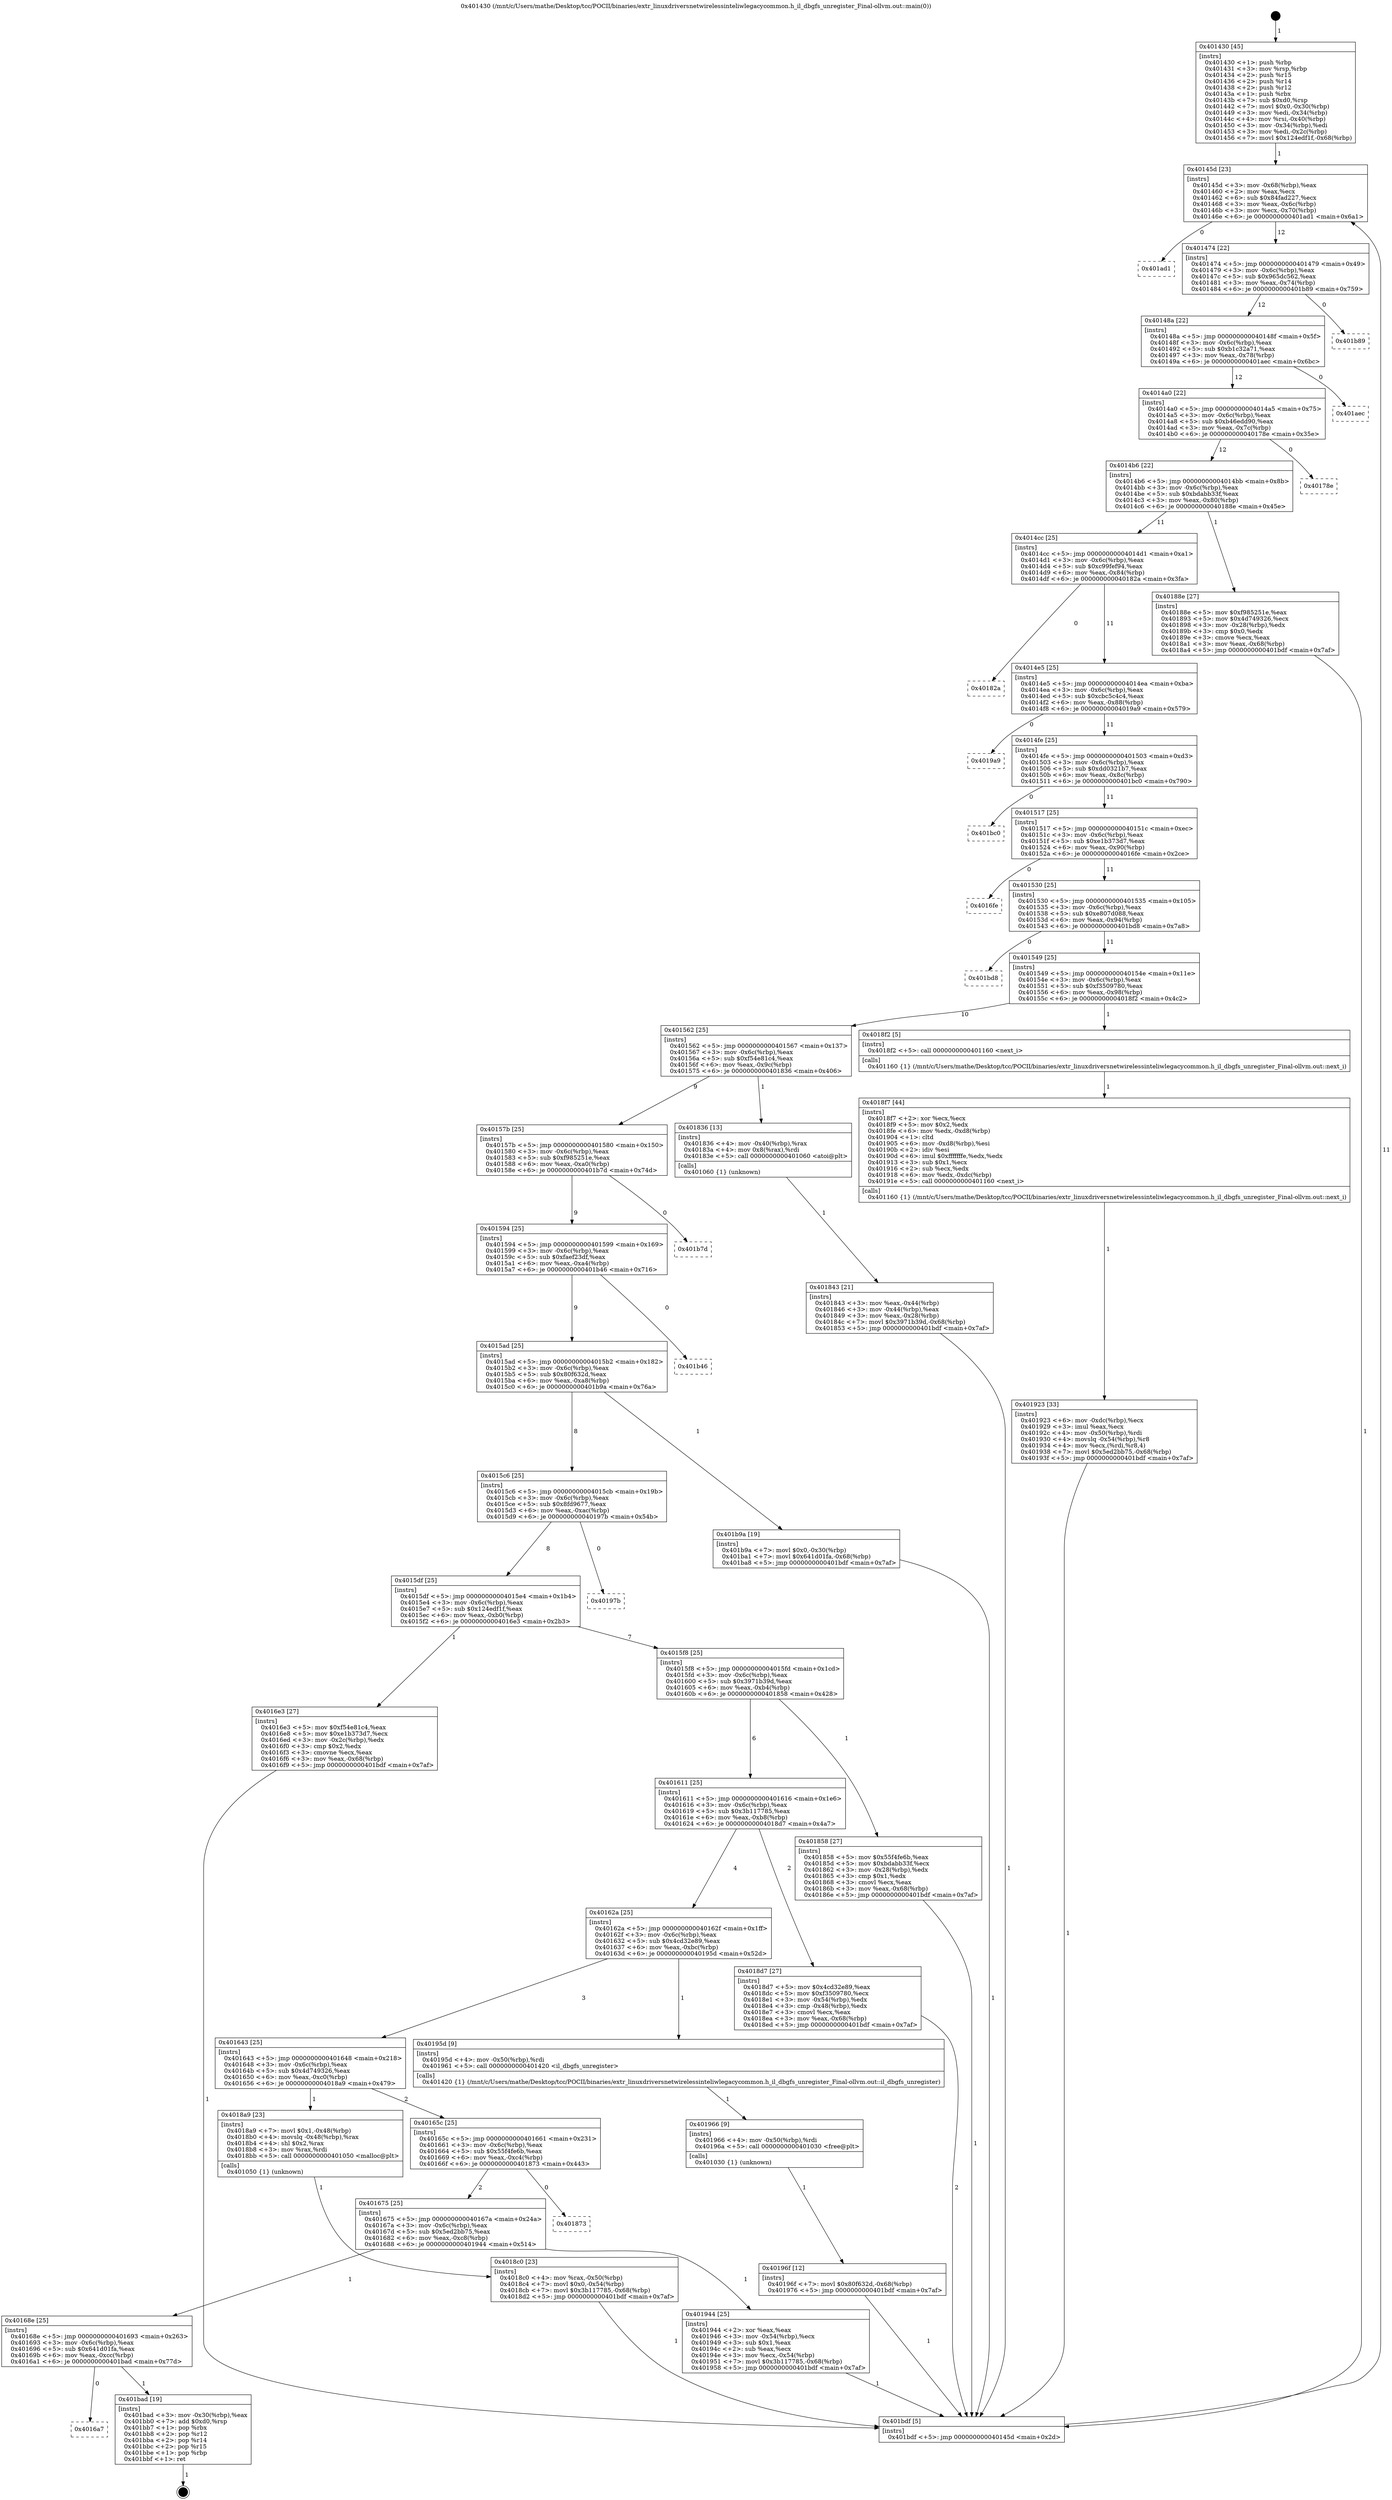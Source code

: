 digraph "0x401430" {
  label = "0x401430 (/mnt/c/Users/mathe/Desktop/tcc/POCII/binaries/extr_linuxdriversnetwirelessinteliwlegacycommon.h_il_dbgfs_unregister_Final-ollvm.out::main(0))"
  labelloc = "t"
  node[shape=record]

  Entry [label="",width=0.3,height=0.3,shape=circle,fillcolor=black,style=filled]
  "0x40145d" [label="{
     0x40145d [23]\l
     | [instrs]\l
     &nbsp;&nbsp;0x40145d \<+3\>: mov -0x68(%rbp),%eax\l
     &nbsp;&nbsp;0x401460 \<+2\>: mov %eax,%ecx\l
     &nbsp;&nbsp;0x401462 \<+6\>: sub $0x84fad227,%ecx\l
     &nbsp;&nbsp;0x401468 \<+3\>: mov %eax,-0x6c(%rbp)\l
     &nbsp;&nbsp;0x40146b \<+3\>: mov %ecx,-0x70(%rbp)\l
     &nbsp;&nbsp;0x40146e \<+6\>: je 0000000000401ad1 \<main+0x6a1\>\l
  }"]
  "0x401ad1" [label="{
     0x401ad1\l
  }", style=dashed]
  "0x401474" [label="{
     0x401474 [22]\l
     | [instrs]\l
     &nbsp;&nbsp;0x401474 \<+5\>: jmp 0000000000401479 \<main+0x49\>\l
     &nbsp;&nbsp;0x401479 \<+3\>: mov -0x6c(%rbp),%eax\l
     &nbsp;&nbsp;0x40147c \<+5\>: sub $0x965dc562,%eax\l
     &nbsp;&nbsp;0x401481 \<+3\>: mov %eax,-0x74(%rbp)\l
     &nbsp;&nbsp;0x401484 \<+6\>: je 0000000000401b89 \<main+0x759\>\l
  }"]
  Exit [label="",width=0.3,height=0.3,shape=circle,fillcolor=black,style=filled,peripheries=2]
  "0x401b89" [label="{
     0x401b89\l
  }", style=dashed]
  "0x40148a" [label="{
     0x40148a [22]\l
     | [instrs]\l
     &nbsp;&nbsp;0x40148a \<+5\>: jmp 000000000040148f \<main+0x5f\>\l
     &nbsp;&nbsp;0x40148f \<+3\>: mov -0x6c(%rbp),%eax\l
     &nbsp;&nbsp;0x401492 \<+5\>: sub $0xb1c32a71,%eax\l
     &nbsp;&nbsp;0x401497 \<+3\>: mov %eax,-0x78(%rbp)\l
     &nbsp;&nbsp;0x40149a \<+6\>: je 0000000000401aec \<main+0x6bc\>\l
  }"]
  "0x4016a7" [label="{
     0x4016a7\l
  }", style=dashed]
  "0x401aec" [label="{
     0x401aec\l
  }", style=dashed]
  "0x4014a0" [label="{
     0x4014a0 [22]\l
     | [instrs]\l
     &nbsp;&nbsp;0x4014a0 \<+5\>: jmp 00000000004014a5 \<main+0x75\>\l
     &nbsp;&nbsp;0x4014a5 \<+3\>: mov -0x6c(%rbp),%eax\l
     &nbsp;&nbsp;0x4014a8 \<+5\>: sub $0xb46edd90,%eax\l
     &nbsp;&nbsp;0x4014ad \<+3\>: mov %eax,-0x7c(%rbp)\l
     &nbsp;&nbsp;0x4014b0 \<+6\>: je 000000000040178e \<main+0x35e\>\l
  }"]
  "0x401bad" [label="{
     0x401bad [19]\l
     | [instrs]\l
     &nbsp;&nbsp;0x401bad \<+3\>: mov -0x30(%rbp),%eax\l
     &nbsp;&nbsp;0x401bb0 \<+7\>: add $0xd0,%rsp\l
     &nbsp;&nbsp;0x401bb7 \<+1\>: pop %rbx\l
     &nbsp;&nbsp;0x401bb8 \<+2\>: pop %r12\l
     &nbsp;&nbsp;0x401bba \<+2\>: pop %r14\l
     &nbsp;&nbsp;0x401bbc \<+2\>: pop %r15\l
     &nbsp;&nbsp;0x401bbe \<+1\>: pop %rbp\l
     &nbsp;&nbsp;0x401bbf \<+1\>: ret\l
  }"]
  "0x40178e" [label="{
     0x40178e\l
  }", style=dashed]
  "0x4014b6" [label="{
     0x4014b6 [22]\l
     | [instrs]\l
     &nbsp;&nbsp;0x4014b6 \<+5\>: jmp 00000000004014bb \<main+0x8b\>\l
     &nbsp;&nbsp;0x4014bb \<+3\>: mov -0x6c(%rbp),%eax\l
     &nbsp;&nbsp;0x4014be \<+5\>: sub $0xbdabb33f,%eax\l
     &nbsp;&nbsp;0x4014c3 \<+3\>: mov %eax,-0x80(%rbp)\l
     &nbsp;&nbsp;0x4014c6 \<+6\>: je 000000000040188e \<main+0x45e\>\l
  }"]
  "0x40196f" [label="{
     0x40196f [12]\l
     | [instrs]\l
     &nbsp;&nbsp;0x40196f \<+7\>: movl $0x80f632d,-0x68(%rbp)\l
     &nbsp;&nbsp;0x401976 \<+5\>: jmp 0000000000401bdf \<main+0x7af\>\l
  }"]
  "0x40188e" [label="{
     0x40188e [27]\l
     | [instrs]\l
     &nbsp;&nbsp;0x40188e \<+5\>: mov $0xf985251e,%eax\l
     &nbsp;&nbsp;0x401893 \<+5\>: mov $0x4d749326,%ecx\l
     &nbsp;&nbsp;0x401898 \<+3\>: mov -0x28(%rbp),%edx\l
     &nbsp;&nbsp;0x40189b \<+3\>: cmp $0x0,%edx\l
     &nbsp;&nbsp;0x40189e \<+3\>: cmove %ecx,%eax\l
     &nbsp;&nbsp;0x4018a1 \<+3\>: mov %eax,-0x68(%rbp)\l
     &nbsp;&nbsp;0x4018a4 \<+5\>: jmp 0000000000401bdf \<main+0x7af\>\l
  }"]
  "0x4014cc" [label="{
     0x4014cc [25]\l
     | [instrs]\l
     &nbsp;&nbsp;0x4014cc \<+5\>: jmp 00000000004014d1 \<main+0xa1\>\l
     &nbsp;&nbsp;0x4014d1 \<+3\>: mov -0x6c(%rbp),%eax\l
     &nbsp;&nbsp;0x4014d4 \<+5\>: sub $0xc99fef94,%eax\l
     &nbsp;&nbsp;0x4014d9 \<+6\>: mov %eax,-0x84(%rbp)\l
     &nbsp;&nbsp;0x4014df \<+6\>: je 000000000040182a \<main+0x3fa\>\l
  }"]
  "0x401966" [label="{
     0x401966 [9]\l
     | [instrs]\l
     &nbsp;&nbsp;0x401966 \<+4\>: mov -0x50(%rbp),%rdi\l
     &nbsp;&nbsp;0x40196a \<+5\>: call 0000000000401030 \<free@plt\>\l
     | [calls]\l
     &nbsp;&nbsp;0x401030 \{1\} (unknown)\l
  }"]
  "0x40182a" [label="{
     0x40182a\l
  }", style=dashed]
  "0x4014e5" [label="{
     0x4014e5 [25]\l
     | [instrs]\l
     &nbsp;&nbsp;0x4014e5 \<+5\>: jmp 00000000004014ea \<main+0xba\>\l
     &nbsp;&nbsp;0x4014ea \<+3\>: mov -0x6c(%rbp),%eax\l
     &nbsp;&nbsp;0x4014ed \<+5\>: sub $0xcbc5c4c4,%eax\l
     &nbsp;&nbsp;0x4014f2 \<+6\>: mov %eax,-0x88(%rbp)\l
     &nbsp;&nbsp;0x4014f8 \<+6\>: je 00000000004019a9 \<main+0x579\>\l
  }"]
  "0x40168e" [label="{
     0x40168e [25]\l
     | [instrs]\l
     &nbsp;&nbsp;0x40168e \<+5\>: jmp 0000000000401693 \<main+0x263\>\l
     &nbsp;&nbsp;0x401693 \<+3\>: mov -0x6c(%rbp),%eax\l
     &nbsp;&nbsp;0x401696 \<+5\>: sub $0x641d01fa,%eax\l
     &nbsp;&nbsp;0x40169b \<+6\>: mov %eax,-0xcc(%rbp)\l
     &nbsp;&nbsp;0x4016a1 \<+6\>: je 0000000000401bad \<main+0x77d\>\l
  }"]
  "0x4019a9" [label="{
     0x4019a9\l
  }", style=dashed]
  "0x4014fe" [label="{
     0x4014fe [25]\l
     | [instrs]\l
     &nbsp;&nbsp;0x4014fe \<+5\>: jmp 0000000000401503 \<main+0xd3\>\l
     &nbsp;&nbsp;0x401503 \<+3\>: mov -0x6c(%rbp),%eax\l
     &nbsp;&nbsp;0x401506 \<+5\>: sub $0xdd0321b7,%eax\l
     &nbsp;&nbsp;0x40150b \<+6\>: mov %eax,-0x8c(%rbp)\l
     &nbsp;&nbsp;0x401511 \<+6\>: je 0000000000401bc0 \<main+0x790\>\l
  }"]
  "0x401944" [label="{
     0x401944 [25]\l
     | [instrs]\l
     &nbsp;&nbsp;0x401944 \<+2\>: xor %eax,%eax\l
     &nbsp;&nbsp;0x401946 \<+3\>: mov -0x54(%rbp),%ecx\l
     &nbsp;&nbsp;0x401949 \<+3\>: sub $0x1,%eax\l
     &nbsp;&nbsp;0x40194c \<+2\>: sub %eax,%ecx\l
     &nbsp;&nbsp;0x40194e \<+3\>: mov %ecx,-0x54(%rbp)\l
     &nbsp;&nbsp;0x401951 \<+7\>: movl $0x3b117785,-0x68(%rbp)\l
     &nbsp;&nbsp;0x401958 \<+5\>: jmp 0000000000401bdf \<main+0x7af\>\l
  }"]
  "0x401bc0" [label="{
     0x401bc0\l
  }", style=dashed]
  "0x401517" [label="{
     0x401517 [25]\l
     | [instrs]\l
     &nbsp;&nbsp;0x401517 \<+5\>: jmp 000000000040151c \<main+0xec\>\l
     &nbsp;&nbsp;0x40151c \<+3\>: mov -0x6c(%rbp),%eax\l
     &nbsp;&nbsp;0x40151f \<+5\>: sub $0xe1b373d7,%eax\l
     &nbsp;&nbsp;0x401524 \<+6\>: mov %eax,-0x90(%rbp)\l
     &nbsp;&nbsp;0x40152a \<+6\>: je 00000000004016fe \<main+0x2ce\>\l
  }"]
  "0x401675" [label="{
     0x401675 [25]\l
     | [instrs]\l
     &nbsp;&nbsp;0x401675 \<+5\>: jmp 000000000040167a \<main+0x24a\>\l
     &nbsp;&nbsp;0x40167a \<+3\>: mov -0x6c(%rbp),%eax\l
     &nbsp;&nbsp;0x40167d \<+5\>: sub $0x5ed2bb75,%eax\l
     &nbsp;&nbsp;0x401682 \<+6\>: mov %eax,-0xc8(%rbp)\l
     &nbsp;&nbsp;0x401688 \<+6\>: je 0000000000401944 \<main+0x514\>\l
  }"]
  "0x4016fe" [label="{
     0x4016fe\l
  }", style=dashed]
  "0x401530" [label="{
     0x401530 [25]\l
     | [instrs]\l
     &nbsp;&nbsp;0x401530 \<+5\>: jmp 0000000000401535 \<main+0x105\>\l
     &nbsp;&nbsp;0x401535 \<+3\>: mov -0x6c(%rbp),%eax\l
     &nbsp;&nbsp;0x401538 \<+5\>: sub $0xe807d088,%eax\l
     &nbsp;&nbsp;0x40153d \<+6\>: mov %eax,-0x94(%rbp)\l
     &nbsp;&nbsp;0x401543 \<+6\>: je 0000000000401bd8 \<main+0x7a8\>\l
  }"]
  "0x401873" [label="{
     0x401873\l
  }", style=dashed]
  "0x401bd8" [label="{
     0x401bd8\l
  }", style=dashed]
  "0x401549" [label="{
     0x401549 [25]\l
     | [instrs]\l
     &nbsp;&nbsp;0x401549 \<+5\>: jmp 000000000040154e \<main+0x11e\>\l
     &nbsp;&nbsp;0x40154e \<+3\>: mov -0x6c(%rbp),%eax\l
     &nbsp;&nbsp;0x401551 \<+5\>: sub $0xf3509780,%eax\l
     &nbsp;&nbsp;0x401556 \<+6\>: mov %eax,-0x98(%rbp)\l
     &nbsp;&nbsp;0x40155c \<+6\>: je 00000000004018f2 \<main+0x4c2\>\l
  }"]
  "0x401923" [label="{
     0x401923 [33]\l
     | [instrs]\l
     &nbsp;&nbsp;0x401923 \<+6\>: mov -0xdc(%rbp),%ecx\l
     &nbsp;&nbsp;0x401929 \<+3\>: imul %eax,%ecx\l
     &nbsp;&nbsp;0x40192c \<+4\>: mov -0x50(%rbp),%rdi\l
     &nbsp;&nbsp;0x401930 \<+4\>: movslq -0x54(%rbp),%r8\l
     &nbsp;&nbsp;0x401934 \<+4\>: mov %ecx,(%rdi,%r8,4)\l
     &nbsp;&nbsp;0x401938 \<+7\>: movl $0x5ed2bb75,-0x68(%rbp)\l
     &nbsp;&nbsp;0x40193f \<+5\>: jmp 0000000000401bdf \<main+0x7af\>\l
  }"]
  "0x4018f2" [label="{
     0x4018f2 [5]\l
     | [instrs]\l
     &nbsp;&nbsp;0x4018f2 \<+5\>: call 0000000000401160 \<next_i\>\l
     | [calls]\l
     &nbsp;&nbsp;0x401160 \{1\} (/mnt/c/Users/mathe/Desktop/tcc/POCII/binaries/extr_linuxdriversnetwirelessinteliwlegacycommon.h_il_dbgfs_unregister_Final-ollvm.out::next_i)\l
  }"]
  "0x401562" [label="{
     0x401562 [25]\l
     | [instrs]\l
     &nbsp;&nbsp;0x401562 \<+5\>: jmp 0000000000401567 \<main+0x137\>\l
     &nbsp;&nbsp;0x401567 \<+3\>: mov -0x6c(%rbp),%eax\l
     &nbsp;&nbsp;0x40156a \<+5\>: sub $0xf54e81c4,%eax\l
     &nbsp;&nbsp;0x40156f \<+6\>: mov %eax,-0x9c(%rbp)\l
     &nbsp;&nbsp;0x401575 \<+6\>: je 0000000000401836 \<main+0x406\>\l
  }"]
  "0x4018f7" [label="{
     0x4018f7 [44]\l
     | [instrs]\l
     &nbsp;&nbsp;0x4018f7 \<+2\>: xor %ecx,%ecx\l
     &nbsp;&nbsp;0x4018f9 \<+5\>: mov $0x2,%edx\l
     &nbsp;&nbsp;0x4018fe \<+6\>: mov %edx,-0xd8(%rbp)\l
     &nbsp;&nbsp;0x401904 \<+1\>: cltd\l
     &nbsp;&nbsp;0x401905 \<+6\>: mov -0xd8(%rbp),%esi\l
     &nbsp;&nbsp;0x40190b \<+2\>: idiv %esi\l
     &nbsp;&nbsp;0x40190d \<+6\>: imul $0xfffffffe,%edx,%edx\l
     &nbsp;&nbsp;0x401913 \<+3\>: sub $0x1,%ecx\l
     &nbsp;&nbsp;0x401916 \<+2\>: sub %ecx,%edx\l
     &nbsp;&nbsp;0x401918 \<+6\>: mov %edx,-0xdc(%rbp)\l
     &nbsp;&nbsp;0x40191e \<+5\>: call 0000000000401160 \<next_i\>\l
     | [calls]\l
     &nbsp;&nbsp;0x401160 \{1\} (/mnt/c/Users/mathe/Desktop/tcc/POCII/binaries/extr_linuxdriversnetwirelessinteliwlegacycommon.h_il_dbgfs_unregister_Final-ollvm.out::next_i)\l
  }"]
  "0x401836" [label="{
     0x401836 [13]\l
     | [instrs]\l
     &nbsp;&nbsp;0x401836 \<+4\>: mov -0x40(%rbp),%rax\l
     &nbsp;&nbsp;0x40183a \<+4\>: mov 0x8(%rax),%rdi\l
     &nbsp;&nbsp;0x40183e \<+5\>: call 0000000000401060 \<atoi@plt\>\l
     | [calls]\l
     &nbsp;&nbsp;0x401060 \{1\} (unknown)\l
  }"]
  "0x40157b" [label="{
     0x40157b [25]\l
     | [instrs]\l
     &nbsp;&nbsp;0x40157b \<+5\>: jmp 0000000000401580 \<main+0x150\>\l
     &nbsp;&nbsp;0x401580 \<+3\>: mov -0x6c(%rbp),%eax\l
     &nbsp;&nbsp;0x401583 \<+5\>: sub $0xf985251e,%eax\l
     &nbsp;&nbsp;0x401588 \<+6\>: mov %eax,-0xa0(%rbp)\l
     &nbsp;&nbsp;0x40158e \<+6\>: je 0000000000401b7d \<main+0x74d\>\l
  }"]
  "0x4018c0" [label="{
     0x4018c0 [23]\l
     | [instrs]\l
     &nbsp;&nbsp;0x4018c0 \<+4\>: mov %rax,-0x50(%rbp)\l
     &nbsp;&nbsp;0x4018c4 \<+7\>: movl $0x0,-0x54(%rbp)\l
     &nbsp;&nbsp;0x4018cb \<+7\>: movl $0x3b117785,-0x68(%rbp)\l
     &nbsp;&nbsp;0x4018d2 \<+5\>: jmp 0000000000401bdf \<main+0x7af\>\l
  }"]
  "0x401b7d" [label="{
     0x401b7d\l
  }", style=dashed]
  "0x401594" [label="{
     0x401594 [25]\l
     | [instrs]\l
     &nbsp;&nbsp;0x401594 \<+5\>: jmp 0000000000401599 \<main+0x169\>\l
     &nbsp;&nbsp;0x401599 \<+3\>: mov -0x6c(%rbp),%eax\l
     &nbsp;&nbsp;0x40159c \<+5\>: sub $0xfaef23df,%eax\l
     &nbsp;&nbsp;0x4015a1 \<+6\>: mov %eax,-0xa4(%rbp)\l
     &nbsp;&nbsp;0x4015a7 \<+6\>: je 0000000000401b46 \<main+0x716\>\l
  }"]
  "0x40165c" [label="{
     0x40165c [25]\l
     | [instrs]\l
     &nbsp;&nbsp;0x40165c \<+5\>: jmp 0000000000401661 \<main+0x231\>\l
     &nbsp;&nbsp;0x401661 \<+3\>: mov -0x6c(%rbp),%eax\l
     &nbsp;&nbsp;0x401664 \<+5\>: sub $0x55f4fe6b,%eax\l
     &nbsp;&nbsp;0x401669 \<+6\>: mov %eax,-0xc4(%rbp)\l
     &nbsp;&nbsp;0x40166f \<+6\>: je 0000000000401873 \<main+0x443\>\l
  }"]
  "0x401b46" [label="{
     0x401b46\l
  }", style=dashed]
  "0x4015ad" [label="{
     0x4015ad [25]\l
     | [instrs]\l
     &nbsp;&nbsp;0x4015ad \<+5\>: jmp 00000000004015b2 \<main+0x182\>\l
     &nbsp;&nbsp;0x4015b2 \<+3\>: mov -0x6c(%rbp),%eax\l
     &nbsp;&nbsp;0x4015b5 \<+5\>: sub $0x80f632d,%eax\l
     &nbsp;&nbsp;0x4015ba \<+6\>: mov %eax,-0xa8(%rbp)\l
     &nbsp;&nbsp;0x4015c0 \<+6\>: je 0000000000401b9a \<main+0x76a\>\l
  }"]
  "0x4018a9" [label="{
     0x4018a9 [23]\l
     | [instrs]\l
     &nbsp;&nbsp;0x4018a9 \<+7\>: movl $0x1,-0x48(%rbp)\l
     &nbsp;&nbsp;0x4018b0 \<+4\>: movslq -0x48(%rbp),%rax\l
     &nbsp;&nbsp;0x4018b4 \<+4\>: shl $0x2,%rax\l
     &nbsp;&nbsp;0x4018b8 \<+3\>: mov %rax,%rdi\l
     &nbsp;&nbsp;0x4018bb \<+5\>: call 0000000000401050 \<malloc@plt\>\l
     | [calls]\l
     &nbsp;&nbsp;0x401050 \{1\} (unknown)\l
  }"]
  "0x401b9a" [label="{
     0x401b9a [19]\l
     | [instrs]\l
     &nbsp;&nbsp;0x401b9a \<+7\>: movl $0x0,-0x30(%rbp)\l
     &nbsp;&nbsp;0x401ba1 \<+7\>: movl $0x641d01fa,-0x68(%rbp)\l
     &nbsp;&nbsp;0x401ba8 \<+5\>: jmp 0000000000401bdf \<main+0x7af\>\l
  }"]
  "0x4015c6" [label="{
     0x4015c6 [25]\l
     | [instrs]\l
     &nbsp;&nbsp;0x4015c6 \<+5\>: jmp 00000000004015cb \<main+0x19b\>\l
     &nbsp;&nbsp;0x4015cb \<+3\>: mov -0x6c(%rbp),%eax\l
     &nbsp;&nbsp;0x4015ce \<+5\>: sub $0x8fd9677,%eax\l
     &nbsp;&nbsp;0x4015d3 \<+6\>: mov %eax,-0xac(%rbp)\l
     &nbsp;&nbsp;0x4015d9 \<+6\>: je 000000000040197b \<main+0x54b\>\l
  }"]
  "0x401643" [label="{
     0x401643 [25]\l
     | [instrs]\l
     &nbsp;&nbsp;0x401643 \<+5\>: jmp 0000000000401648 \<main+0x218\>\l
     &nbsp;&nbsp;0x401648 \<+3\>: mov -0x6c(%rbp),%eax\l
     &nbsp;&nbsp;0x40164b \<+5\>: sub $0x4d749326,%eax\l
     &nbsp;&nbsp;0x401650 \<+6\>: mov %eax,-0xc0(%rbp)\l
     &nbsp;&nbsp;0x401656 \<+6\>: je 00000000004018a9 \<main+0x479\>\l
  }"]
  "0x40197b" [label="{
     0x40197b\l
  }", style=dashed]
  "0x4015df" [label="{
     0x4015df [25]\l
     | [instrs]\l
     &nbsp;&nbsp;0x4015df \<+5\>: jmp 00000000004015e4 \<main+0x1b4\>\l
     &nbsp;&nbsp;0x4015e4 \<+3\>: mov -0x6c(%rbp),%eax\l
     &nbsp;&nbsp;0x4015e7 \<+5\>: sub $0x124edf1f,%eax\l
     &nbsp;&nbsp;0x4015ec \<+6\>: mov %eax,-0xb0(%rbp)\l
     &nbsp;&nbsp;0x4015f2 \<+6\>: je 00000000004016e3 \<main+0x2b3\>\l
  }"]
  "0x40195d" [label="{
     0x40195d [9]\l
     | [instrs]\l
     &nbsp;&nbsp;0x40195d \<+4\>: mov -0x50(%rbp),%rdi\l
     &nbsp;&nbsp;0x401961 \<+5\>: call 0000000000401420 \<il_dbgfs_unregister\>\l
     | [calls]\l
     &nbsp;&nbsp;0x401420 \{1\} (/mnt/c/Users/mathe/Desktop/tcc/POCII/binaries/extr_linuxdriversnetwirelessinteliwlegacycommon.h_il_dbgfs_unregister_Final-ollvm.out::il_dbgfs_unregister)\l
  }"]
  "0x4016e3" [label="{
     0x4016e3 [27]\l
     | [instrs]\l
     &nbsp;&nbsp;0x4016e3 \<+5\>: mov $0xf54e81c4,%eax\l
     &nbsp;&nbsp;0x4016e8 \<+5\>: mov $0xe1b373d7,%ecx\l
     &nbsp;&nbsp;0x4016ed \<+3\>: mov -0x2c(%rbp),%edx\l
     &nbsp;&nbsp;0x4016f0 \<+3\>: cmp $0x2,%edx\l
     &nbsp;&nbsp;0x4016f3 \<+3\>: cmovne %ecx,%eax\l
     &nbsp;&nbsp;0x4016f6 \<+3\>: mov %eax,-0x68(%rbp)\l
     &nbsp;&nbsp;0x4016f9 \<+5\>: jmp 0000000000401bdf \<main+0x7af\>\l
  }"]
  "0x4015f8" [label="{
     0x4015f8 [25]\l
     | [instrs]\l
     &nbsp;&nbsp;0x4015f8 \<+5\>: jmp 00000000004015fd \<main+0x1cd\>\l
     &nbsp;&nbsp;0x4015fd \<+3\>: mov -0x6c(%rbp),%eax\l
     &nbsp;&nbsp;0x401600 \<+5\>: sub $0x3971b39d,%eax\l
     &nbsp;&nbsp;0x401605 \<+6\>: mov %eax,-0xb4(%rbp)\l
     &nbsp;&nbsp;0x40160b \<+6\>: je 0000000000401858 \<main+0x428\>\l
  }"]
  "0x401bdf" [label="{
     0x401bdf [5]\l
     | [instrs]\l
     &nbsp;&nbsp;0x401bdf \<+5\>: jmp 000000000040145d \<main+0x2d\>\l
  }"]
  "0x401430" [label="{
     0x401430 [45]\l
     | [instrs]\l
     &nbsp;&nbsp;0x401430 \<+1\>: push %rbp\l
     &nbsp;&nbsp;0x401431 \<+3\>: mov %rsp,%rbp\l
     &nbsp;&nbsp;0x401434 \<+2\>: push %r15\l
     &nbsp;&nbsp;0x401436 \<+2\>: push %r14\l
     &nbsp;&nbsp;0x401438 \<+2\>: push %r12\l
     &nbsp;&nbsp;0x40143a \<+1\>: push %rbx\l
     &nbsp;&nbsp;0x40143b \<+7\>: sub $0xd0,%rsp\l
     &nbsp;&nbsp;0x401442 \<+7\>: movl $0x0,-0x30(%rbp)\l
     &nbsp;&nbsp;0x401449 \<+3\>: mov %edi,-0x34(%rbp)\l
     &nbsp;&nbsp;0x40144c \<+4\>: mov %rsi,-0x40(%rbp)\l
     &nbsp;&nbsp;0x401450 \<+3\>: mov -0x34(%rbp),%edi\l
     &nbsp;&nbsp;0x401453 \<+3\>: mov %edi,-0x2c(%rbp)\l
     &nbsp;&nbsp;0x401456 \<+7\>: movl $0x124edf1f,-0x68(%rbp)\l
  }"]
  "0x401843" [label="{
     0x401843 [21]\l
     | [instrs]\l
     &nbsp;&nbsp;0x401843 \<+3\>: mov %eax,-0x44(%rbp)\l
     &nbsp;&nbsp;0x401846 \<+3\>: mov -0x44(%rbp),%eax\l
     &nbsp;&nbsp;0x401849 \<+3\>: mov %eax,-0x28(%rbp)\l
     &nbsp;&nbsp;0x40184c \<+7\>: movl $0x3971b39d,-0x68(%rbp)\l
     &nbsp;&nbsp;0x401853 \<+5\>: jmp 0000000000401bdf \<main+0x7af\>\l
  }"]
  "0x40162a" [label="{
     0x40162a [25]\l
     | [instrs]\l
     &nbsp;&nbsp;0x40162a \<+5\>: jmp 000000000040162f \<main+0x1ff\>\l
     &nbsp;&nbsp;0x40162f \<+3\>: mov -0x6c(%rbp),%eax\l
     &nbsp;&nbsp;0x401632 \<+5\>: sub $0x4cd32e89,%eax\l
     &nbsp;&nbsp;0x401637 \<+6\>: mov %eax,-0xbc(%rbp)\l
     &nbsp;&nbsp;0x40163d \<+6\>: je 000000000040195d \<main+0x52d\>\l
  }"]
  "0x401858" [label="{
     0x401858 [27]\l
     | [instrs]\l
     &nbsp;&nbsp;0x401858 \<+5\>: mov $0x55f4fe6b,%eax\l
     &nbsp;&nbsp;0x40185d \<+5\>: mov $0xbdabb33f,%ecx\l
     &nbsp;&nbsp;0x401862 \<+3\>: mov -0x28(%rbp),%edx\l
     &nbsp;&nbsp;0x401865 \<+3\>: cmp $0x1,%edx\l
     &nbsp;&nbsp;0x401868 \<+3\>: cmovl %ecx,%eax\l
     &nbsp;&nbsp;0x40186b \<+3\>: mov %eax,-0x68(%rbp)\l
     &nbsp;&nbsp;0x40186e \<+5\>: jmp 0000000000401bdf \<main+0x7af\>\l
  }"]
  "0x401611" [label="{
     0x401611 [25]\l
     | [instrs]\l
     &nbsp;&nbsp;0x401611 \<+5\>: jmp 0000000000401616 \<main+0x1e6\>\l
     &nbsp;&nbsp;0x401616 \<+3\>: mov -0x6c(%rbp),%eax\l
     &nbsp;&nbsp;0x401619 \<+5\>: sub $0x3b117785,%eax\l
     &nbsp;&nbsp;0x40161e \<+6\>: mov %eax,-0xb8(%rbp)\l
     &nbsp;&nbsp;0x401624 \<+6\>: je 00000000004018d7 \<main+0x4a7\>\l
  }"]
  "0x4018d7" [label="{
     0x4018d7 [27]\l
     | [instrs]\l
     &nbsp;&nbsp;0x4018d7 \<+5\>: mov $0x4cd32e89,%eax\l
     &nbsp;&nbsp;0x4018dc \<+5\>: mov $0xf3509780,%ecx\l
     &nbsp;&nbsp;0x4018e1 \<+3\>: mov -0x54(%rbp),%edx\l
     &nbsp;&nbsp;0x4018e4 \<+3\>: cmp -0x48(%rbp),%edx\l
     &nbsp;&nbsp;0x4018e7 \<+3\>: cmovl %ecx,%eax\l
     &nbsp;&nbsp;0x4018ea \<+3\>: mov %eax,-0x68(%rbp)\l
     &nbsp;&nbsp;0x4018ed \<+5\>: jmp 0000000000401bdf \<main+0x7af\>\l
  }"]
  Entry -> "0x401430" [label=" 1"]
  "0x40145d" -> "0x401ad1" [label=" 0"]
  "0x40145d" -> "0x401474" [label=" 12"]
  "0x401bad" -> Exit [label=" 1"]
  "0x401474" -> "0x401b89" [label=" 0"]
  "0x401474" -> "0x40148a" [label=" 12"]
  "0x40168e" -> "0x4016a7" [label=" 0"]
  "0x40148a" -> "0x401aec" [label=" 0"]
  "0x40148a" -> "0x4014a0" [label=" 12"]
  "0x40168e" -> "0x401bad" [label=" 1"]
  "0x4014a0" -> "0x40178e" [label=" 0"]
  "0x4014a0" -> "0x4014b6" [label=" 12"]
  "0x401b9a" -> "0x401bdf" [label=" 1"]
  "0x4014b6" -> "0x40188e" [label=" 1"]
  "0x4014b6" -> "0x4014cc" [label=" 11"]
  "0x40196f" -> "0x401bdf" [label=" 1"]
  "0x4014cc" -> "0x40182a" [label=" 0"]
  "0x4014cc" -> "0x4014e5" [label=" 11"]
  "0x401966" -> "0x40196f" [label=" 1"]
  "0x4014e5" -> "0x4019a9" [label=" 0"]
  "0x4014e5" -> "0x4014fe" [label=" 11"]
  "0x40195d" -> "0x401966" [label=" 1"]
  "0x4014fe" -> "0x401bc0" [label=" 0"]
  "0x4014fe" -> "0x401517" [label=" 11"]
  "0x401944" -> "0x401bdf" [label=" 1"]
  "0x401517" -> "0x4016fe" [label=" 0"]
  "0x401517" -> "0x401530" [label=" 11"]
  "0x401675" -> "0x401944" [label=" 1"]
  "0x401530" -> "0x401bd8" [label=" 0"]
  "0x401530" -> "0x401549" [label=" 11"]
  "0x401675" -> "0x40168e" [label=" 1"]
  "0x401549" -> "0x4018f2" [label=" 1"]
  "0x401549" -> "0x401562" [label=" 10"]
  "0x40165c" -> "0x401873" [label=" 0"]
  "0x401562" -> "0x401836" [label=" 1"]
  "0x401562" -> "0x40157b" [label=" 9"]
  "0x40165c" -> "0x401675" [label=" 2"]
  "0x40157b" -> "0x401b7d" [label=" 0"]
  "0x40157b" -> "0x401594" [label=" 9"]
  "0x401923" -> "0x401bdf" [label=" 1"]
  "0x401594" -> "0x401b46" [label=" 0"]
  "0x401594" -> "0x4015ad" [label=" 9"]
  "0x4018f7" -> "0x401923" [label=" 1"]
  "0x4015ad" -> "0x401b9a" [label=" 1"]
  "0x4015ad" -> "0x4015c6" [label=" 8"]
  "0x4018f2" -> "0x4018f7" [label=" 1"]
  "0x4015c6" -> "0x40197b" [label=" 0"]
  "0x4015c6" -> "0x4015df" [label=" 8"]
  "0x4018c0" -> "0x401bdf" [label=" 1"]
  "0x4015df" -> "0x4016e3" [label=" 1"]
  "0x4015df" -> "0x4015f8" [label=" 7"]
  "0x4016e3" -> "0x401bdf" [label=" 1"]
  "0x401430" -> "0x40145d" [label=" 1"]
  "0x401bdf" -> "0x40145d" [label=" 11"]
  "0x401836" -> "0x401843" [label=" 1"]
  "0x401843" -> "0x401bdf" [label=" 1"]
  "0x4018a9" -> "0x4018c0" [label=" 1"]
  "0x4015f8" -> "0x401858" [label=" 1"]
  "0x4015f8" -> "0x401611" [label=" 6"]
  "0x401858" -> "0x401bdf" [label=" 1"]
  "0x40188e" -> "0x401bdf" [label=" 1"]
  "0x401643" -> "0x4018a9" [label=" 1"]
  "0x401611" -> "0x4018d7" [label=" 2"]
  "0x401611" -> "0x40162a" [label=" 4"]
  "0x401643" -> "0x40165c" [label=" 2"]
  "0x40162a" -> "0x40195d" [label=" 1"]
  "0x40162a" -> "0x401643" [label=" 3"]
  "0x4018d7" -> "0x401bdf" [label=" 2"]
}
